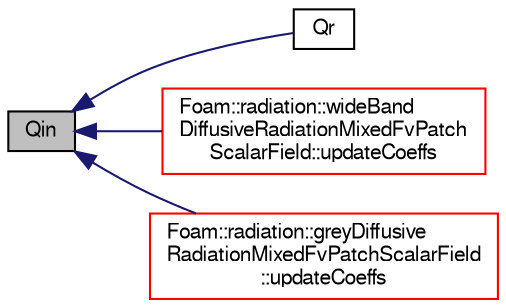 digraph "Qin"
{
  bgcolor="transparent";
  edge [fontname="FreeSans",fontsize="10",labelfontname="FreeSans",labelfontsize="10"];
  node [fontname="FreeSans",fontsize="10",shape=record];
  rankdir="LR";
  Node114 [label="Qin",height=0.2,width=0.4,color="black", fillcolor="grey75", style="filled", fontcolor="black"];
  Node114 -> Node115 [dir="back",color="midnightblue",fontsize="10",style="solid",fontname="FreeSans"];
  Node115 [label="Qr",height=0.2,width=0.4,color="black",URL="$a30026.html#a31fd989756af26f411a36d1e5e8811ff",tooltip="Return non-const access to the boundary heat flux. "];
  Node114 -> Node116 [dir="back",color="midnightblue",fontsize="10",style="solid",fontname="FreeSans"];
  Node116 [label="Foam::radiation::wideBand\lDiffusiveRadiationMixedFvPatch\lScalarField::updateCoeffs",height=0.2,width=0.4,color="red",URL="$a30010.html#a7e24eafac629d3733181cd942d4c902f",tooltip="Update the coefficients associated with the patch field. "];
  Node114 -> Node119 [dir="back",color="midnightblue",fontsize="10",style="solid",fontname="FreeSans"];
  Node119 [label="Foam::radiation::greyDiffusive\lRadiationMixedFvPatchScalarField\l::updateCoeffs",height=0.2,width=0.4,color="red",URL="$a29990.html#a7e24eafac629d3733181cd942d4c902f",tooltip="Update the coefficients associated with the patch field. "];
}
